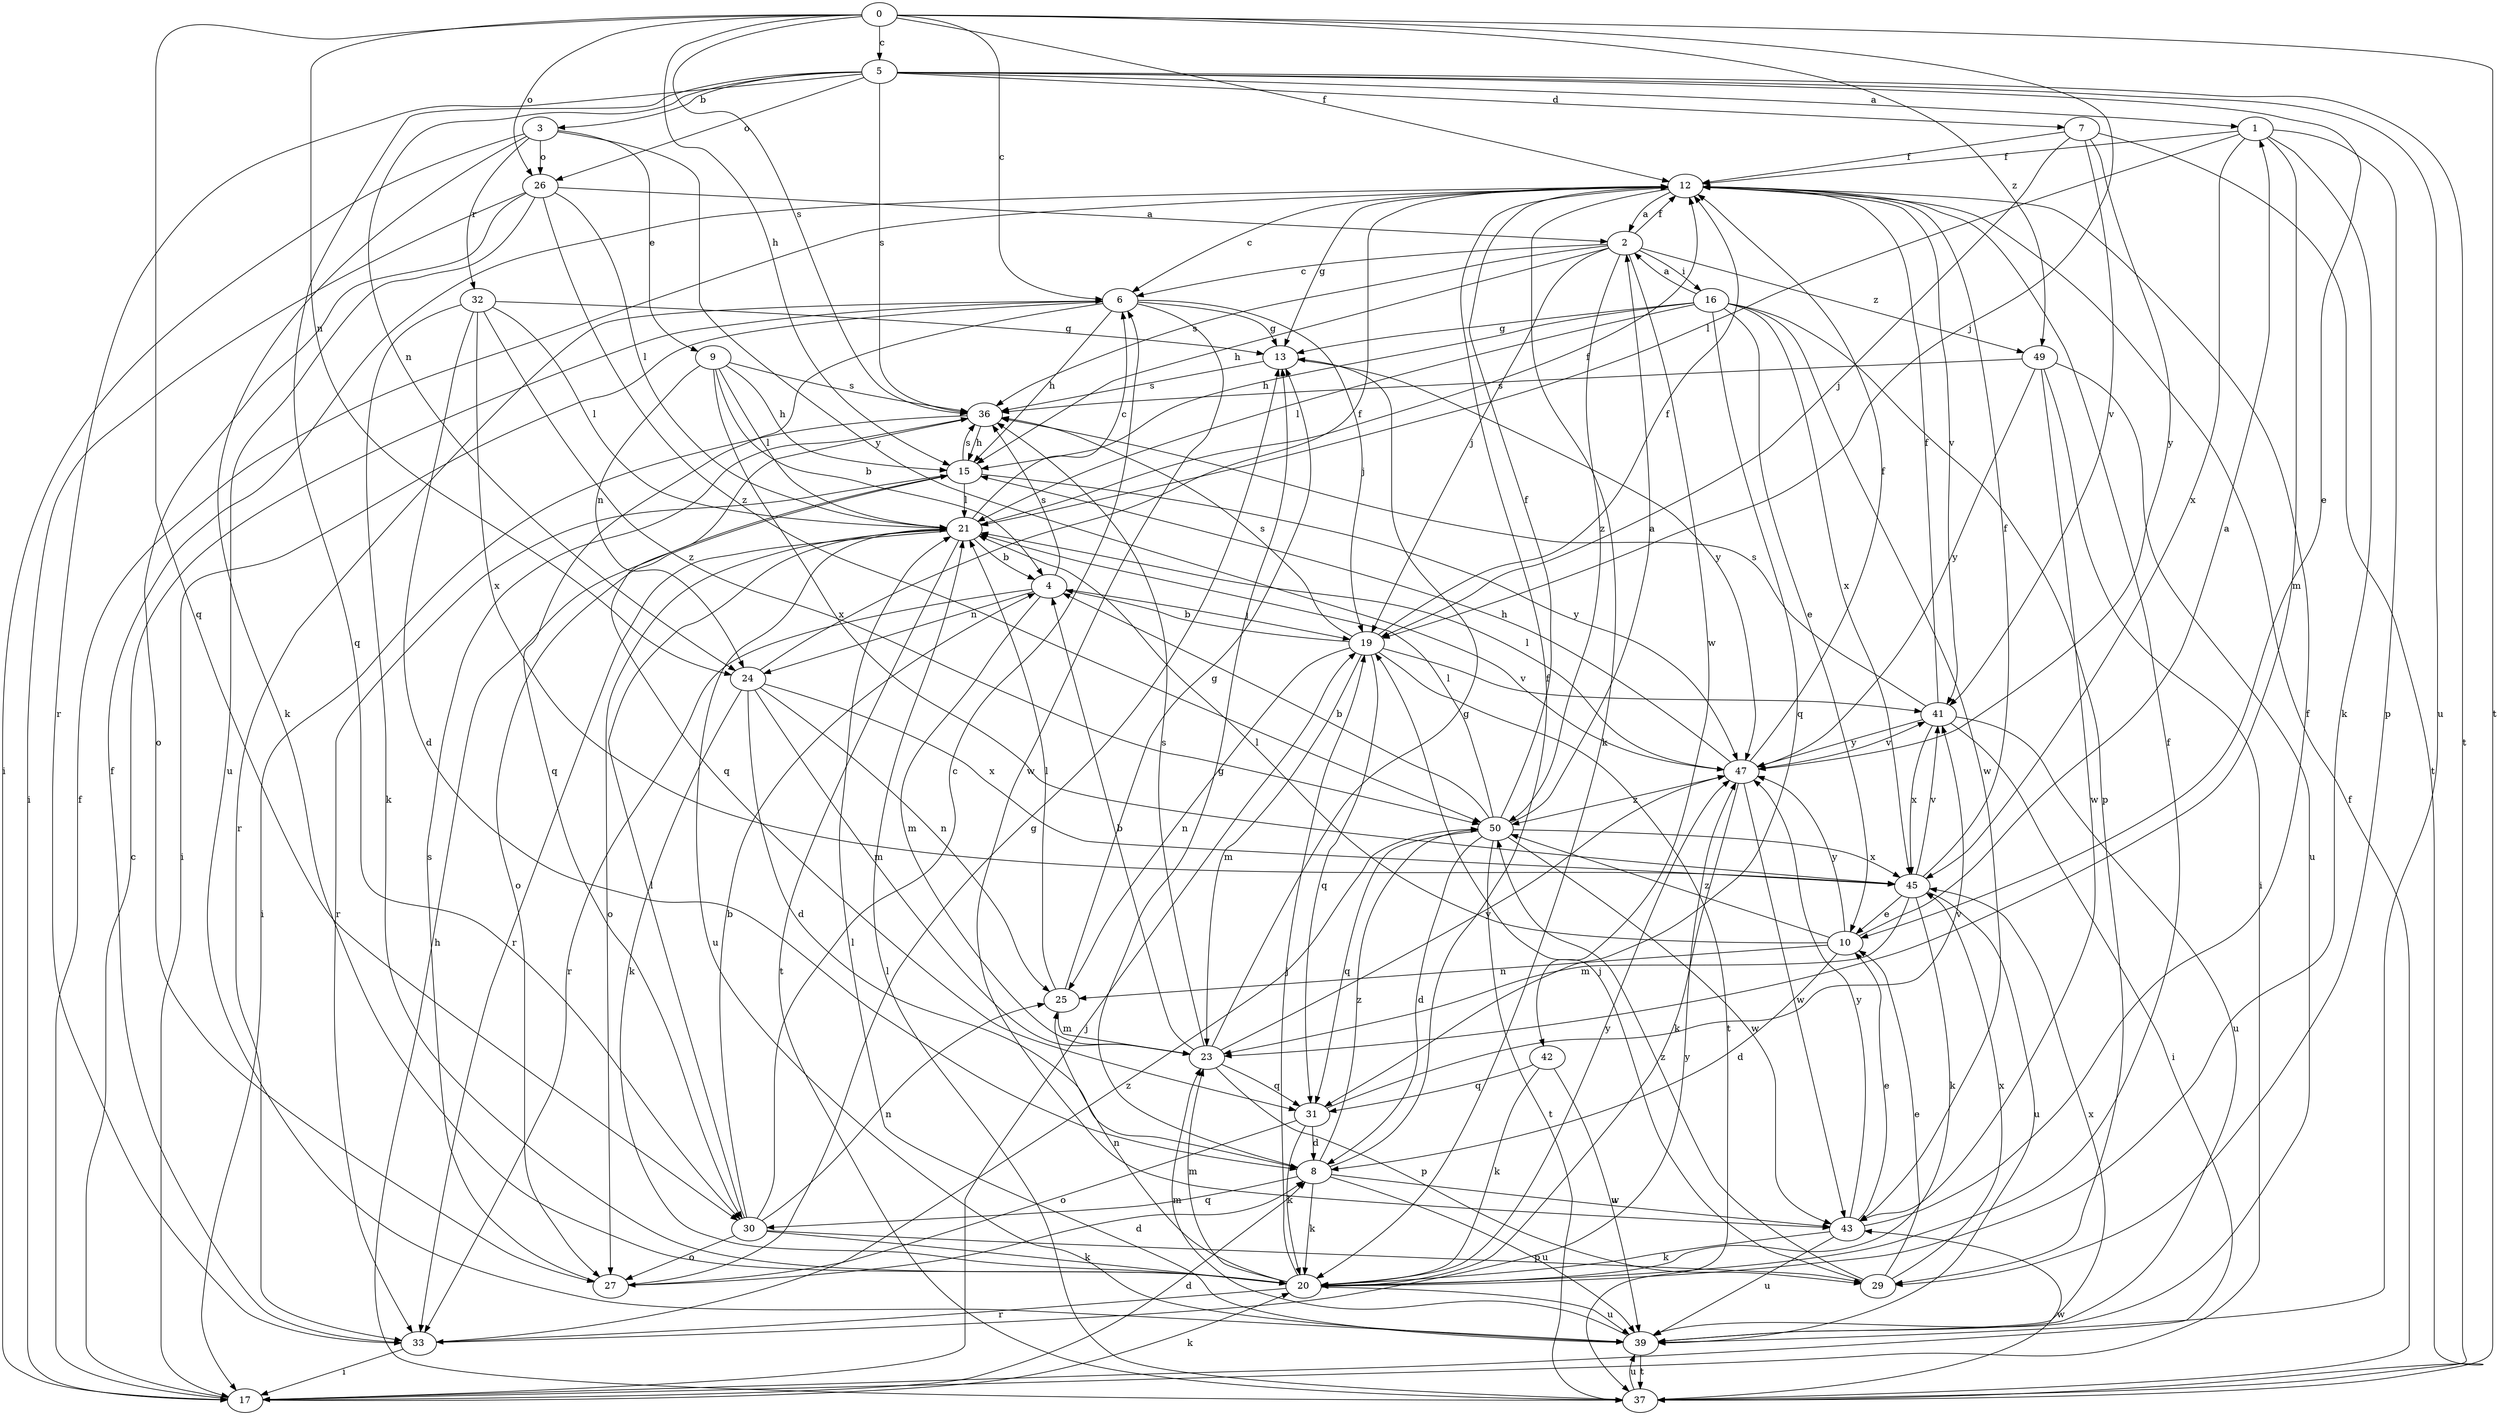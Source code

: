strict digraph  {
0;
1;
2;
3;
4;
5;
6;
7;
8;
9;
10;
12;
13;
15;
16;
17;
19;
20;
21;
23;
24;
25;
26;
27;
29;
30;
31;
32;
33;
36;
37;
39;
41;
42;
43;
45;
47;
49;
50;
0 -> 5  [label=c];
0 -> 6  [label=c];
0 -> 12  [label=f];
0 -> 15  [label=h];
0 -> 19  [label=j];
0 -> 24  [label=n];
0 -> 26  [label=o];
0 -> 30  [label=q];
0 -> 36  [label=s];
0 -> 37  [label=t];
0 -> 49  [label=z];
1 -> 12  [label=f];
1 -> 20  [label=k];
1 -> 21  [label=l];
1 -> 23  [label=m];
1 -> 29  [label=p];
1 -> 45  [label=x];
2 -> 6  [label=c];
2 -> 12  [label=f];
2 -> 15  [label=h];
2 -> 16  [label=i];
2 -> 19  [label=j];
2 -> 36  [label=s];
2 -> 42  [label=w];
2 -> 49  [label=z];
2 -> 50  [label=z];
3 -> 9  [label=e];
3 -> 17  [label=i];
3 -> 20  [label=k];
3 -> 26  [label=o];
3 -> 32  [label=r];
3 -> 47  [label=y];
4 -> 19  [label=j];
4 -> 23  [label=m];
4 -> 24  [label=n];
4 -> 33  [label=r];
4 -> 36  [label=s];
5 -> 1  [label=a];
5 -> 3  [label=b];
5 -> 7  [label=d];
5 -> 10  [label=e];
5 -> 24  [label=n];
5 -> 26  [label=o];
5 -> 30  [label=q];
5 -> 33  [label=r];
5 -> 36  [label=s];
5 -> 37  [label=t];
5 -> 39  [label=u];
6 -> 13  [label=g];
6 -> 15  [label=h];
6 -> 17  [label=i];
6 -> 19  [label=j];
6 -> 30  [label=q];
6 -> 33  [label=r];
6 -> 43  [label=w];
7 -> 12  [label=f];
7 -> 19  [label=j];
7 -> 37  [label=t];
7 -> 41  [label=v];
7 -> 47  [label=y];
8 -> 12  [label=f];
8 -> 13  [label=g];
8 -> 20  [label=k];
8 -> 30  [label=q];
8 -> 39  [label=u];
8 -> 43  [label=w];
8 -> 50  [label=z];
9 -> 4  [label=b];
9 -> 15  [label=h];
9 -> 21  [label=l];
9 -> 24  [label=n];
9 -> 36  [label=s];
9 -> 45  [label=x];
10 -> 1  [label=a];
10 -> 8  [label=d];
10 -> 21  [label=l];
10 -> 25  [label=n];
10 -> 47  [label=y];
10 -> 50  [label=z];
12 -> 2  [label=a];
12 -> 6  [label=c];
12 -> 13  [label=g];
12 -> 20  [label=k];
12 -> 41  [label=v];
13 -> 36  [label=s];
13 -> 47  [label=y];
15 -> 21  [label=l];
15 -> 27  [label=o];
15 -> 33  [label=r];
15 -> 36  [label=s];
15 -> 47  [label=y];
16 -> 2  [label=a];
16 -> 10  [label=e];
16 -> 13  [label=g];
16 -> 15  [label=h];
16 -> 21  [label=l];
16 -> 29  [label=p];
16 -> 31  [label=q];
16 -> 43  [label=w];
16 -> 45  [label=x];
17 -> 6  [label=c];
17 -> 8  [label=d];
17 -> 12  [label=f];
17 -> 19  [label=j];
17 -> 20  [label=k];
19 -> 4  [label=b];
19 -> 12  [label=f];
19 -> 23  [label=m];
19 -> 25  [label=n];
19 -> 31  [label=q];
19 -> 36  [label=s];
19 -> 37  [label=t];
19 -> 41  [label=v];
20 -> 12  [label=f];
20 -> 19  [label=j];
20 -> 23  [label=m];
20 -> 25  [label=n];
20 -> 33  [label=r];
20 -> 39  [label=u];
20 -> 47  [label=y];
21 -> 4  [label=b];
21 -> 6  [label=c];
21 -> 12  [label=f];
21 -> 27  [label=o];
21 -> 33  [label=r];
21 -> 37  [label=t];
21 -> 39  [label=u];
23 -> 4  [label=b];
23 -> 13  [label=g];
23 -> 29  [label=p];
23 -> 31  [label=q];
23 -> 36  [label=s];
23 -> 47  [label=y];
24 -> 8  [label=d];
24 -> 12  [label=f];
24 -> 20  [label=k];
24 -> 23  [label=m];
24 -> 25  [label=n];
24 -> 45  [label=x];
25 -> 13  [label=g];
25 -> 21  [label=l];
25 -> 23  [label=m];
26 -> 2  [label=a];
26 -> 17  [label=i];
26 -> 21  [label=l];
26 -> 27  [label=o];
26 -> 39  [label=u];
26 -> 50  [label=z];
27 -> 8  [label=d];
27 -> 13  [label=g];
27 -> 36  [label=s];
29 -> 10  [label=e];
29 -> 19  [label=j];
29 -> 45  [label=x];
29 -> 50  [label=z];
30 -> 4  [label=b];
30 -> 6  [label=c];
30 -> 20  [label=k];
30 -> 21  [label=l];
30 -> 25  [label=n];
30 -> 27  [label=o];
30 -> 29  [label=p];
31 -> 8  [label=d];
31 -> 20  [label=k];
31 -> 27  [label=o];
31 -> 41  [label=v];
32 -> 8  [label=d];
32 -> 13  [label=g];
32 -> 20  [label=k];
32 -> 21  [label=l];
32 -> 45  [label=x];
32 -> 50  [label=z];
33 -> 12  [label=f];
33 -> 17  [label=i];
33 -> 47  [label=y];
33 -> 50  [label=z];
36 -> 15  [label=h];
36 -> 17  [label=i];
36 -> 31  [label=q];
37 -> 12  [label=f];
37 -> 15  [label=h];
37 -> 21  [label=l];
37 -> 39  [label=u];
37 -> 43  [label=w];
39 -> 21  [label=l];
39 -> 23  [label=m];
39 -> 37  [label=t];
39 -> 45  [label=x];
41 -> 12  [label=f];
41 -> 17  [label=i];
41 -> 36  [label=s];
41 -> 39  [label=u];
41 -> 45  [label=x];
41 -> 47  [label=y];
42 -> 20  [label=k];
42 -> 31  [label=q];
42 -> 39  [label=u];
43 -> 10  [label=e];
43 -> 12  [label=f];
43 -> 20  [label=k];
43 -> 39  [label=u];
43 -> 47  [label=y];
45 -> 10  [label=e];
45 -> 12  [label=f];
45 -> 20  [label=k];
45 -> 23  [label=m];
45 -> 39  [label=u];
45 -> 41  [label=v];
47 -> 12  [label=f];
47 -> 15  [label=h];
47 -> 20  [label=k];
47 -> 21  [label=l];
47 -> 41  [label=v];
47 -> 43  [label=w];
47 -> 50  [label=z];
49 -> 17  [label=i];
49 -> 36  [label=s];
49 -> 39  [label=u];
49 -> 43  [label=w];
49 -> 47  [label=y];
50 -> 2  [label=a];
50 -> 4  [label=b];
50 -> 8  [label=d];
50 -> 12  [label=f];
50 -> 21  [label=l];
50 -> 31  [label=q];
50 -> 37  [label=t];
50 -> 43  [label=w];
50 -> 45  [label=x];
}
